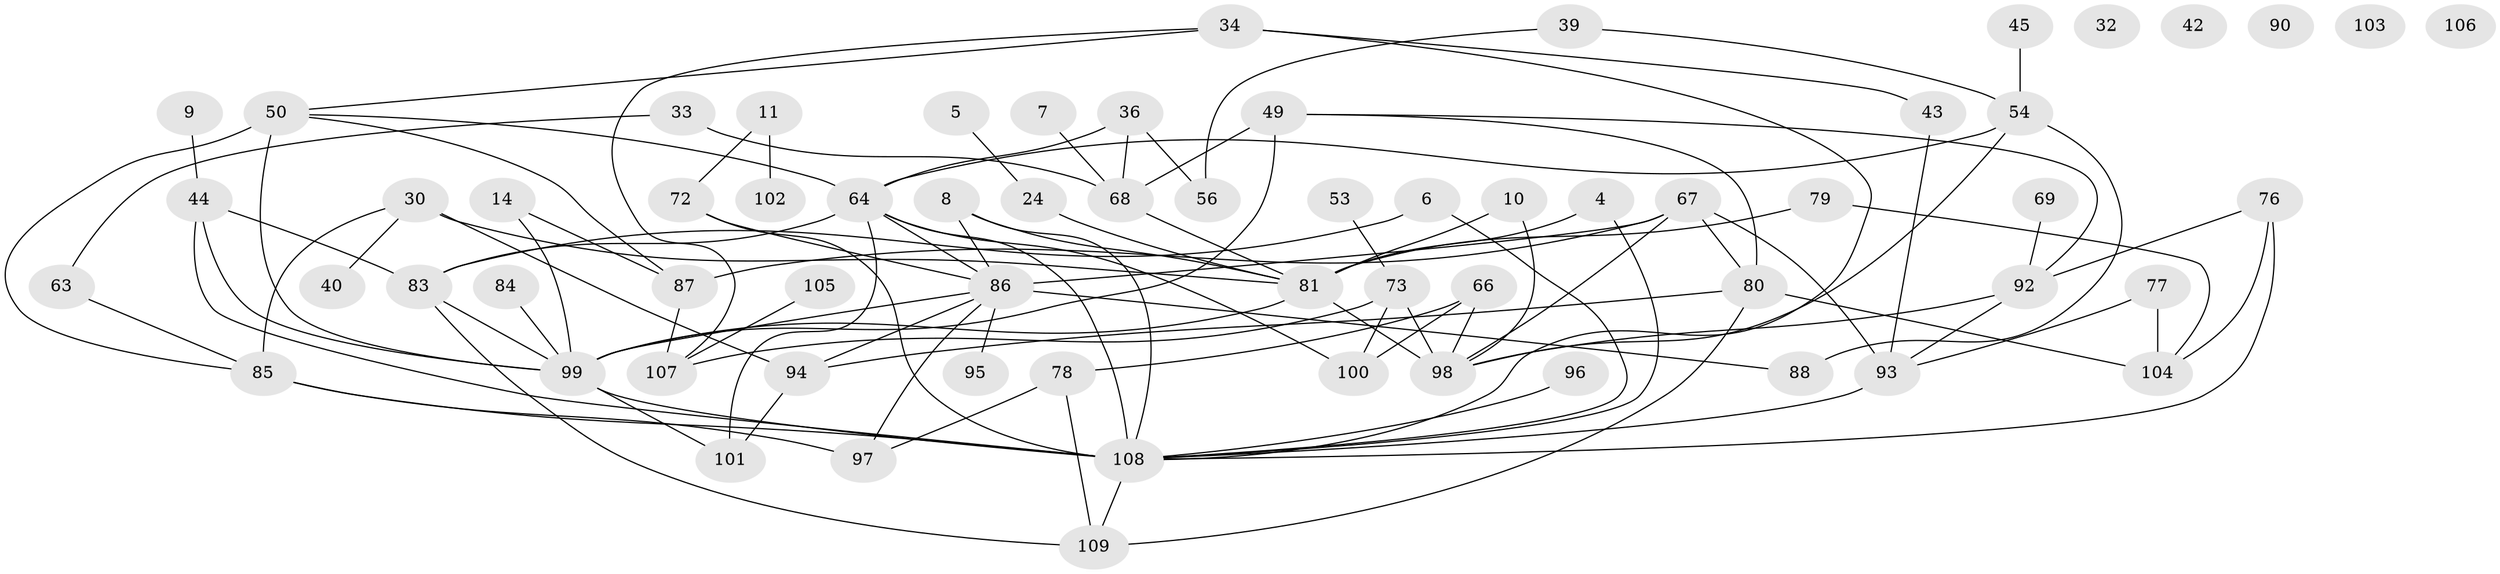 // original degree distribution, {3: 0.1926605504587156, 2: 0.23853211009174313, 4: 0.13761467889908258, 1: 0.11926605504587157, 5: 0.1559633027522936, 7: 0.045871559633027525, 6: 0.06422018348623854, 0: 0.045871559633027525}
// Generated by graph-tools (version 1.1) at 2025/42/03/04/25 21:42:34]
// undirected, 65 vertices, 104 edges
graph export_dot {
graph [start="1"]
  node [color=gray90,style=filled];
  4;
  5;
  6;
  7;
  8;
  9;
  10;
  11;
  14;
  24;
  30;
  32;
  33;
  34 [super="+15"];
  36 [super="+22"];
  39;
  40;
  42;
  43;
  44 [super="+17"];
  45;
  49 [super="+48"];
  50;
  53;
  54;
  56;
  63;
  64 [super="+57+62"];
  66;
  67 [super="+38"];
  68;
  69;
  72 [super="+55"];
  73;
  76 [super="+21"];
  77;
  78 [super="+60"];
  79 [super="+26+27+59"];
  80 [super="+46"];
  81 [super="+25+35"];
  83;
  84;
  85;
  86 [super="+3+52"];
  87;
  88;
  90;
  92 [super="+65"];
  93 [super="+47"];
  94;
  95;
  96;
  97;
  98 [super="+74"];
  99 [super="+89+70"];
  100 [super="+28"];
  101 [super="+41+2+29"];
  102;
  103;
  104 [super="+20"];
  105;
  106;
  107;
  108 [super="+71+75+58+91"];
  109;
  4 -- 108;
  4 -- 81;
  5 -- 24;
  6 -- 83;
  6 -- 108;
  7 -- 68;
  8 -- 86;
  8 -- 81;
  8 -- 108;
  9 -- 44;
  10 -- 81 [weight=3];
  10 -- 98;
  11 -- 72;
  11 -- 102;
  14 -- 87;
  14 -- 99 [weight=3];
  24 -- 81;
  30 -- 40;
  30 -- 85;
  30 -- 94;
  30 -- 81 [weight=2];
  33 -- 63;
  33 -- 68;
  34 -- 50;
  34 -- 43;
  34 -- 107;
  34 -- 108;
  36 -- 68 [weight=2];
  36 -- 56;
  36 -- 64;
  39 -- 54;
  39 -- 56;
  43 -- 93;
  44 -- 83 [weight=2];
  44 -- 99;
  44 -- 108;
  45 -- 54;
  49 -- 68;
  49 -- 99 [weight=2];
  49 -- 80;
  49 -- 92;
  50 -- 85;
  50 -- 87;
  50 -- 99 [weight=3];
  50 -- 64;
  53 -- 73;
  54 -- 88;
  54 -- 98;
  54 -- 64;
  63 -- 85;
  64 -- 83;
  64 -- 108 [weight=3];
  64 -- 100;
  64 -- 101;
  64 -- 86;
  66 -- 98 [weight=2];
  66 -- 100 [weight=2];
  66 -- 78;
  67 -- 93 [weight=2];
  67 -- 98;
  67 -- 80;
  67 -- 86;
  67 -- 87;
  68 -- 81;
  69 -- 92;
  72 -- 86 [weight=2];
  72 -- 108;
  73 -- 100;
  73 -- 107;
  73 -- 98;
  76 -- 108;
  76 -- 104;
  76 -- 92;
  77 -- 93;
  77 -- 104;
  78 -- 97;
  78 -- 109;
  79 -- 81;
  79 -- 104;
  80 -- 94;
  80 -- 104 [weight=2];
  80 -- 109;
  81 -- 98;
  81 -- 99 [weight=2];
  83 -- 109;
  83 -- 99;
  84 -- 99;
  85 -- 97;
  85 -- 108 [weight=3];
  86 -- 88;
  86 -- 94;
  86 -- 97;
  86 -- 95;
  86 -- 99 [weight=2];
  87 -- 107;
  92 -- 98;
  92 -- 93;
  93 -- 108 [weight=2];
  94 -- 101;
  96 -- 108 [weight=2];
  99 -- 101;
  99 -- 108 [weight=5];
  105 -- 107;
  108 -- 109;
}
